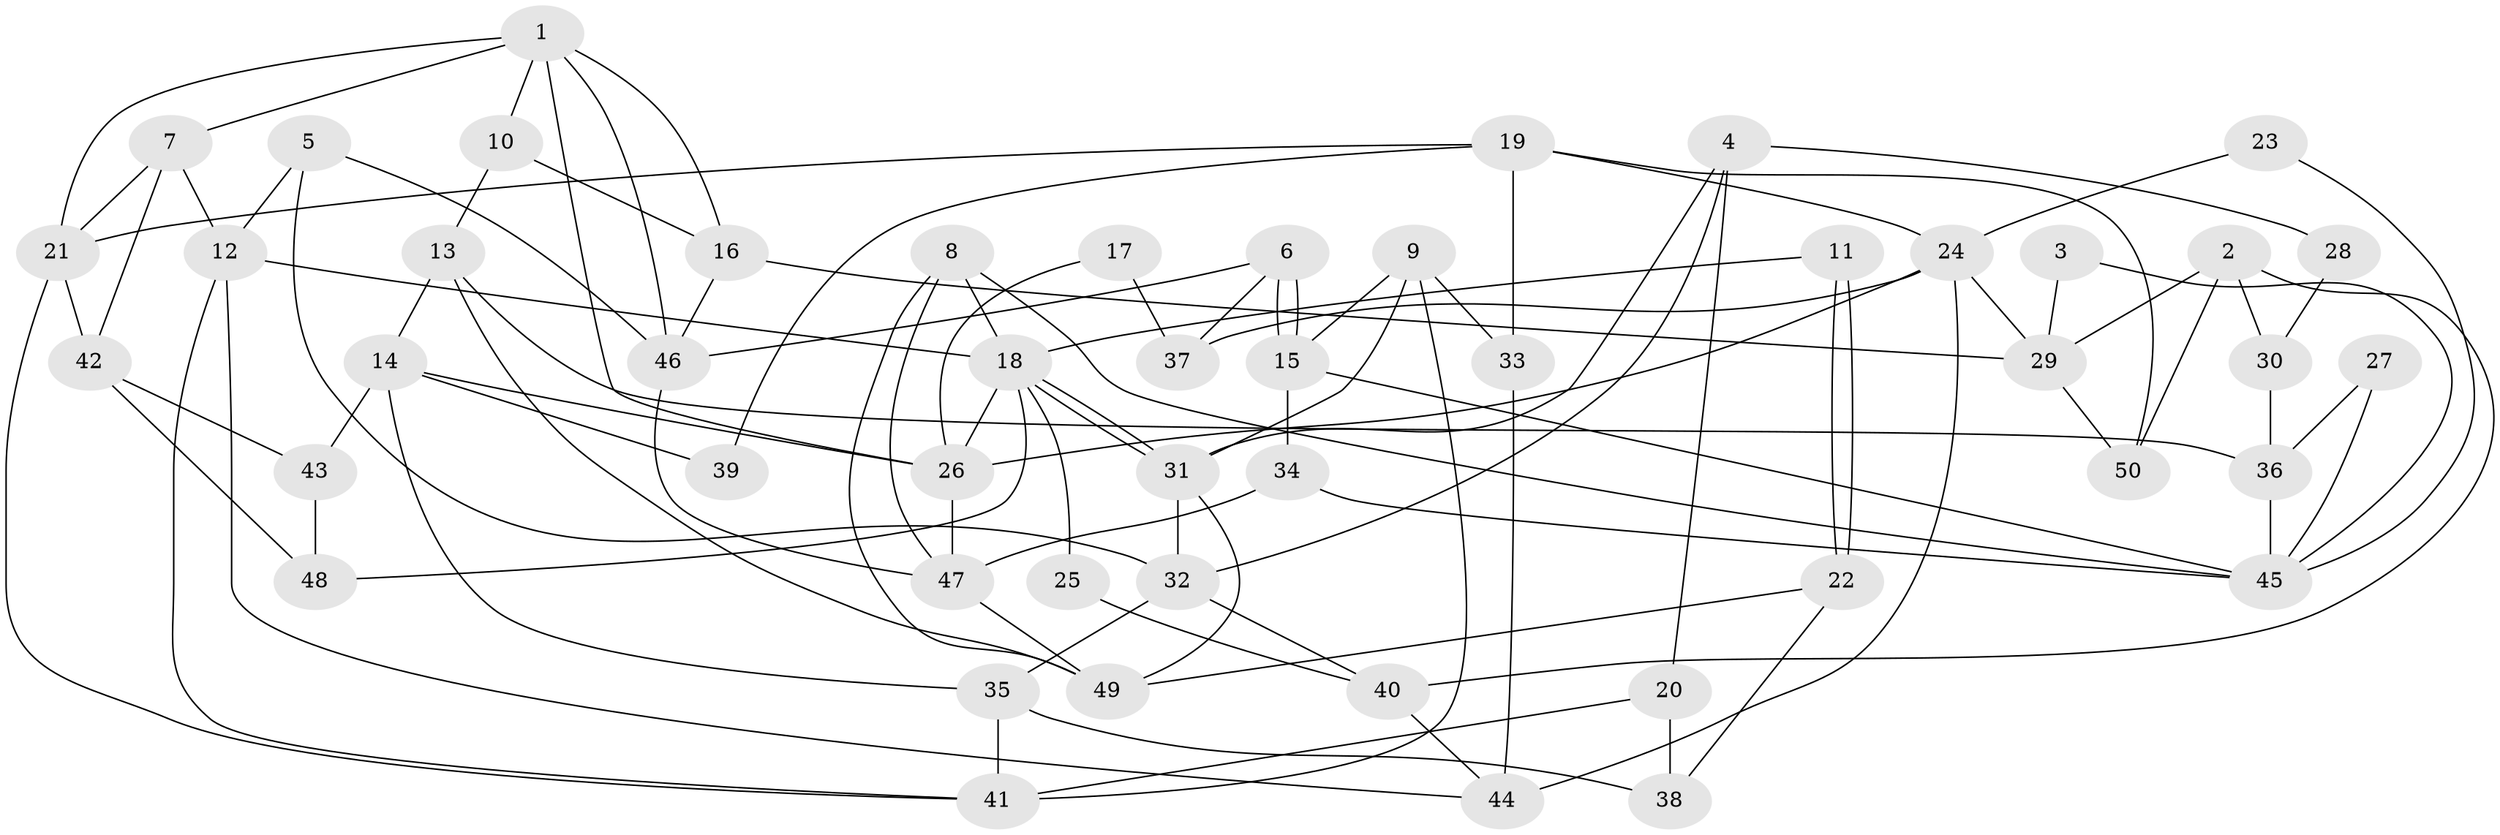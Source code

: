 // coarse degree distribution, {5: 0.17142857142857143, 6: 0.11428571428571428, 2: 0.2, 3: 0.17142857142857143, 8: 0.02857142857142857, 4: 0.22857142857142856, 9: 0.02857142857142857, 10: 0.02857142857142857, 7: 0.02857142857142857}
// Generated by graph-tools (version 1.1) at 2025/18/03/04/25 18:18:51]
// undirected, 50 vertices, 100 edges
graph export_dot {
graph [start="1"]
  node [color=gray90,style=filled];
  1;
  2;
  3;
  4;
  5;
  6;
  7;
  8;
  9;
  10;
  11;
  12;
  13;
  14;
  15;
  16;
  17;
  18;
  19;
  20;
  21;
  22;
  23;
  24;
  25;
  26;
  27;
  28;
  29;
  30;
  31;
  32;
  33;
  34;
  35;
  36;
  37;
  38;
  39;
  40;
  41;
  42;
  43;
  44;
  45;
  46;
  47;
  48;
  49;
  50;
  1 -- 10;
  1 -- 26;
  1 -- 7;
  1 -- 16;
  1 -- 21;
  1 -- 46;
  2 -- 50;
  2 -- 40;
  2 -- 29;
  2 -- 30;
  3 -- 29;
  3 -- 45;
  4 -- 32;
  4 -- 31;
  4 -- 20;
  4 -- 28;
  5 -- 32;
  5 -- 12;
  5 -- 46;
  6 -- 15;
  6 -- 15;
  6 -- 46;
  6 -- 37;
  7 -- 21;
  7 -- 12;
  7 -- 42;
  8 -- 18;
  8 -- 47;
  8 -- 45;
  8 -- 49;
  9 -- 41;
  9 -- 15;
  9 -- 31;
  9 -- 33;
  10 -- 13;
  10 -- 16;
  11 -- 22;
  11 -- 22;
  11 -- 18;
  12 -- 18;
  12 -- 41;
  12 -- 44;
  13 -- 49;
  13 -- 14;
  13 -- 36;
  14 -- 26;
  14 -- 35;
  14 -- 39;
  14 -- 43;
  15 -- 34;
  15 -- 45;
  16 -- 46;
  16 -- 29;
  17 -- 37;
  17 -- 26;
  18 -- 26;
  18 -- 31;
  18 -- 31;
  18 -- 25;
  18 -- 48;
  19 -- 33;
  19 -- 21;
  19 -- 24;
  19 -- 39;
  19 -- 50;
  20 -- 41;
  20 -- 38;
  21 -- 42;
  21 -- 41;
  22 -- 49;
  22 -- 38;
  23 -- 24;
  23 -- 45;
  24 -- 29;
  24 -- 26;
  24 -- 37;
  24 -- 44;
  25 -- 40;
  26 -- 47;
  27 -- 45;
  27 -- 36;
  28 -- 30;
  29 -- 50;
  30 -- 36;
  31 -- 32;
  31 -- 49;
  32 -- 35;
  32 -- 40;
  33 -- 44;
  34 -- 45;
  34 -- 47;
  35 -- 38;
  35 -- 41;
  36 -- 45;
  40 -- 44;
  42 -- 48;
  42 -- 43;
  43 -- 48;
  46 -- 47;
  47 -- 49;
}
